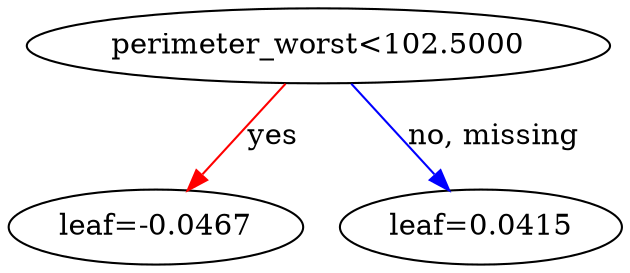 digraph {
    graph [ rankdir=TB ]
    graph [ rankdir="UD" ]

    0 [ label="perimeter_worst<102.5000" ]
    0 -> 1 [label="yes" color="#FF0000"]
    0 -> 2 [label="no, missing" color="#0000FF"]

    1 [ label="leaf=-0.0467" ]

    2 [ label="leaf=0.0415" ]
}
